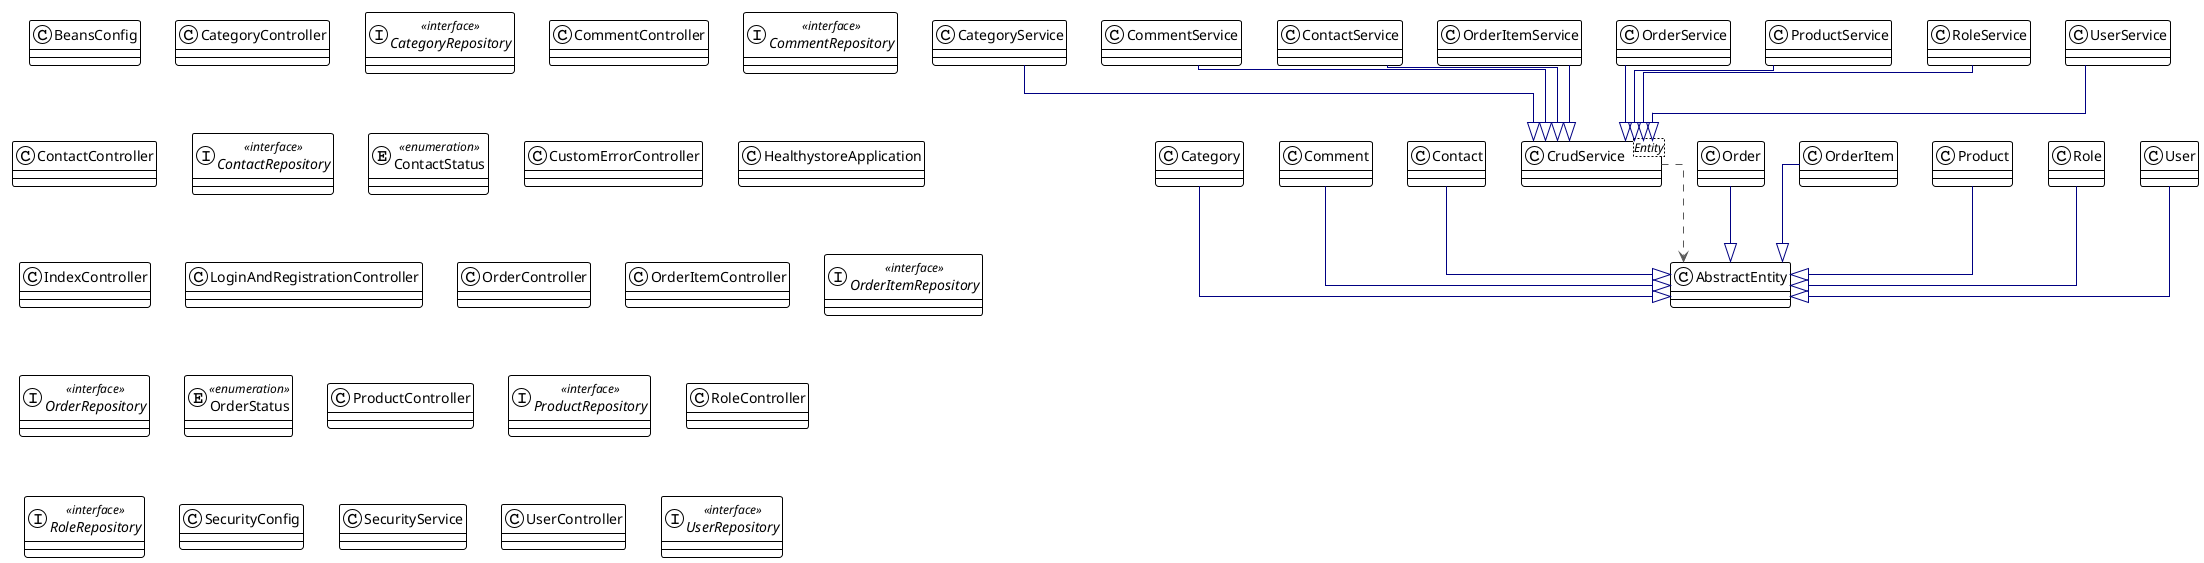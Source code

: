 @startuml

!theme plain
top to bottom direction
skinparam linetype ortho

class AbstractEntity
class BeansConfig
class Category
class CategoryController
interface CategoryRepository << interface >>
class CategoryService
class Comment
class CommentController
interface CommentRepository << interface >>
class CommentService
class Contact
class ContactController
interface ContactRepository << interface >>
class ContactService
enum ContactStatus << enumeration >>
class CrudService<Entity>
class CustomErrorController
class HealthystoreApplication
class IndexController
class LoginAndRegistrationController
class Order
class OrderController
class OrderItem
class OrderItemController
interface OrderItemRepository << interface >>
class OrderItemService
interface OrderRepository << interface >>
class OrderService
enum OrderStatus << enumeration >>
class Product
class ProductController
interface ProductRepository << interface >>
class ProductService
class Role
class RoleController
interface RoleRepository << interface >>
class RoleService
class SecurityConfig
class SecurityService
class User
class UserController
interface UserRepository << interface >>
class UserService

Category                        -[#000082,plain]-^  AbstractEntity                 
CategoryService                 -[#000082,plain]-^  CrudService                    
Comment                         -[#000082,plain]-^  AbstractEntity                 
CommentService                  -[#000082,plain]-^  CrudService                    
Contact                         -[#000082,plain]-^  AbstractEntity                 
ContactService                  -[#000082,plain]-^  CrudService                    
CrudService                     -[#595959,dashed]->  AbstractEntity                 
Order                           -[#000082,plain]-^  AbstractEntity                 
OrderItem                       -[#000082,plain]-^  AbstractEntity                 
OrderItemService                -[#000082,plain]-^  CrudService                    
OrderService                    -[#000082,plain]-^  CrudService                    
Product                         -[#000082,plain]-^  AbstractEntity                 
ProductService                  -[#000082,plain]-^  CrudService                    
Role                            -[#000082,plain]-^  AbstractEntity                 
RoleService                     -[#000082,plain]-^  CrudService                    
User                            -[#000082,plain]-^  AbstractEntity                 
UserService                     -[#000082,plain]-^  CrudService                    
@enduml
